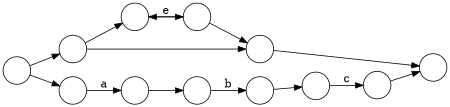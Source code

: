 digraph {
  rankdir=LR;
  size="3"
  node[shape=circle,label=""];
  1 -> 9[label=""];
  1 -> 3[label=""];
  3 -> 4[label="a"];
  4 -> 5[label=""];
  5 -> 6[label="b"];
  6 -> 7[label=""];
  7 -> 8[label="c"];
  8 -> 2[label=""];
  9 -> 11[label=""];
  9 -> 10[label=""];
  10 -> 2[label=""];
  11 -> 12[label="e"];
  12 -> 11[label=""];
  12 -> 10[label=""];
}